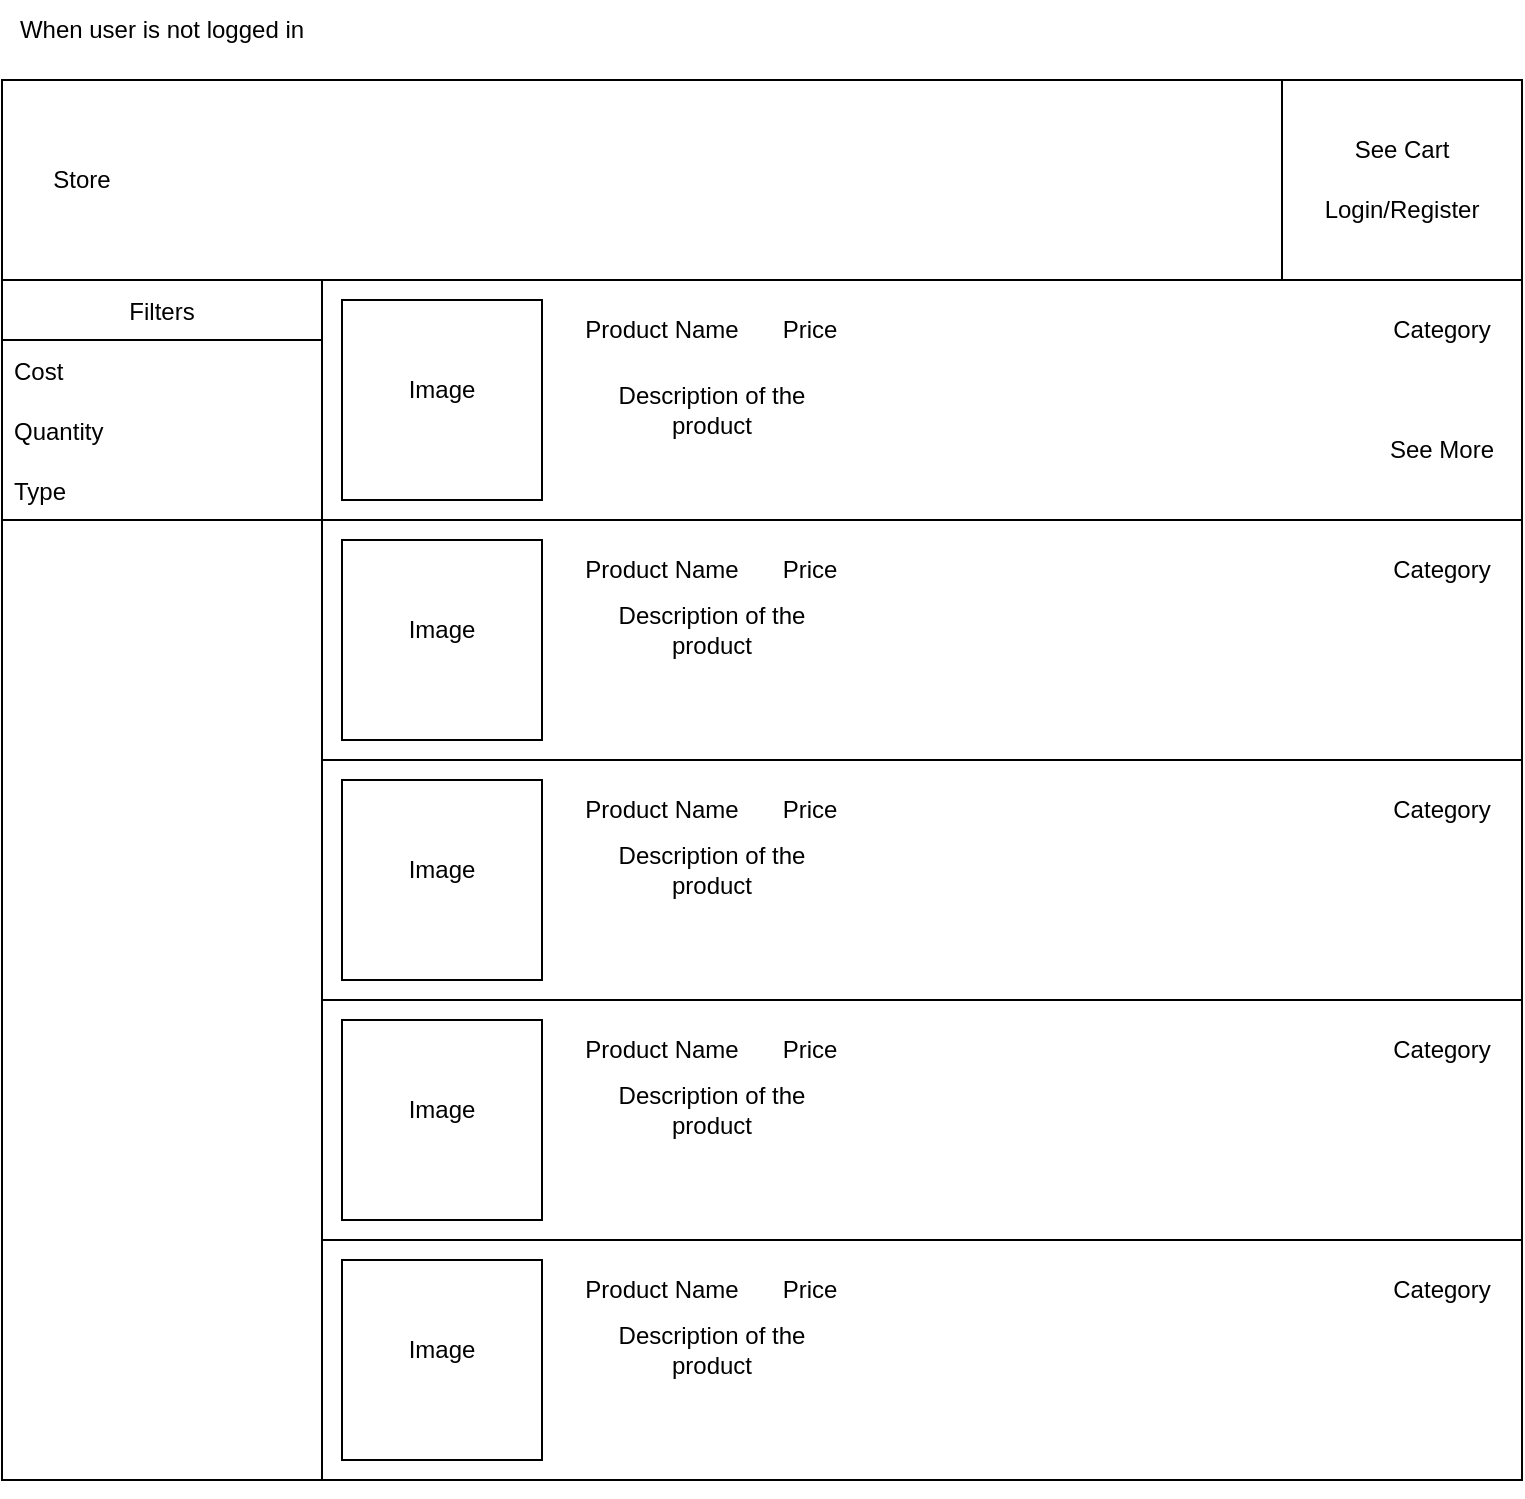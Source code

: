 <mxfile version="16.4.7" type="device" pages="3"><diagram id="kbBj9c4flauDiEma7RhM" name="User not logged in"><mxGraphModel dx="2062" dy="1123" grid="1" gridSize="10" guides="1" tooltips="1" connect="1" arrows="1" fold="1" page="1" pageScale="1" pageWidth="827" pageHeight="1169" math="0" shadow="0"><root><mxCell id="0"/><mxCell id="1" parent="0"/><mxCell id="T6cM6yQLypxxwyTEzrxs-2" value="" style="rounded=0;whiteSpace=wrap;html=1;" vertex="1" parent="1"><mxGeometry x="40" y="120" width="760" height="680" as="geometry"/></mxCell><mxCell id="T6cM6yQLypxxwyTEzrxs-3" value="" style="rounded=0;whiteSpace=wrap;html=1;" vertex="1" parent="1"><mxGeometry x="40" y="120" width="760" height="100" as="geometry"/></mxCell><mxCell id="T6cM6yQLypxxwyTEzrxs-4" value="" style="rounded=0;whiteSpace=wrap;html=1;" vertex="1" parent="1"><mxGeometry x="680" y="120" width="120" height="100" as="geometry"/></mxCell><mxCell id="T6cM6yQLypxxwyTEzrxs-5" value="See Cart" style="text;html=1;strokeColor=none;fillColor=none;align=center;verticalAlign=middle;whiteSpace=wrap;rounded=0;" vertex="1" parent="1"><mxGeometry x="710" y="140" width="60" height="30" as="geometry"/></mxCell><mxCell id="T6cM6yQLypxxwyTEzrxs-6" value="Store" style="text;html=1;strokeColor=none;fillColor=none;align=center;verticalAlign=middle;whiteSpace=wrap;rounded=0;" vertex="1" parent="1"><mxGeometry x="50" y="155" width="60" height="30" as="geometry"/></mxCell><mxCell id="T6cM6yQLypxxwyTEzrxs-7" value="When user is not logged in" style="text;html=1;strokeColor=none;fillColor=none;align=center;verticalAlign=middle;whiteSpace=wrap;rounded=0;" vertex="1" parent="1"><mxGeometry x="40" y="80" width="160" height="30" as="geometry"/></mxCell><mxCell id="T6cM6yQLypxxwyTEzrxs-8" value="" style="rounded=0;whiteSpace=wrap;html=1;" vertex="1" parent="1"><mxGeometry x="40" y="220" width="160" height="600" as="geometry"/></mxCell><mxCell id="T6cM6yQLypxxwyTEzrxs-10" value="Filters" style="swimlane;fontStyle=0;childLayout=stackLayout;horizontal=1;startSize=30;horizontalStack=0;resizeParent=1;resizeParentMax=0;resizeLast=0;collapsible=1;marginBottom=0;" vertex="1" parent="1"><mxGeometry x="40" y="220" width="160" height="120" as="geometry"><mxRectangle x="40" y="220" width="70" height="30" as="alternateBounds"/></mxGeometry></mxCell><mxCell id="T6cM6yQLypxxwyTEzrxs-11" value="Cost" style="text;strokeColor=none;fillColor=none;align=left;verticalAlign=middle;spacingLeft=4;spacingRight=4;overflow=hidden;points=[[0,0.5],[1,0.5]];portConstraint=eastwest;rotatable=0;" vertex="1" parent="T6cM6yQLypxxwyTEzrxs-10"><mxGeometry y="30" width="160" height="30" as="geometry"/></mxCell><mxCell id="T6cM6yQLypxxwyTEzrxs-12" value="Quantity" style="text;strokeColor=none;fillColor=none;align=left;verticalAlign=middle;spacingLeft=4;spacingRight=4;overflow=hidden;points=[[0,0.5],[1,0.5]];portConstraint=eastwest;rotatable=0;" vertex="1" parent="T6cM6yQLypxxwyTEzrxs-10"><mxGeometry y="60" width="160" height="30" as="geometry"/></mxCell><mxCell id="T6cM6yQLypxxwyTEzrxs-13" value="Type" style="text;strokeColor=none;fillColor=none;align=left;verticalAlign=middle;spacingLeft=4;spacingRight=4;overflow=hidden;points=[[0,0.5],[1,0.5]];portConstraint=eastwest;rotatable=0;" vertex="1" parent="T6cM6yQLypxxwyTEzrxs-10"><mxGeometry y="90" width="160" height="30" as="geometry"/></mxCell><mxCell id="T6cM6yQLypxxwyTEzrxs-14" value="" style="rounded=0;whiteSpace=wrap;html=1;" vertex="1" parent="1"><mxGeometry x="200" y="220" width="600" height="120" as="geometry"/></mxCell><mxCell id="T6cM6yQLypxxwyTEzrxs-15" value="" style="whiteSpace=wrap;html=1;aspect=fixed;" vertex="1" parent="1"><mxGeometry x="210" y="230" width="100" height="100" as="geometry"/></mxCell><mxCell id="T6cM6yQLypxxwyTEzrxs-16" value="Product Name" style="text;html=1;strokeColor=none;fillColor=none;align=center;verticalAlign=middle;whiteSpace=wrap;rounded=0;" vertex="1" parent="1"><mxGeometry x="320" y="230" width="100" height="30" as="geometry"/></mxCell><mxCell id="T6cM6yQLypxxwyTEzrxs-17" value="Image" style="text;html=1;strokeColor=none;fillColor=none;align=center;verticalAlign=middle;whiteSpace=wrap;rounded=0;" vertex="1" parent="1"><mxGeometry x="230" y="260" width="60" height="30" as="geometry"/></mxCell><mxCell id="T6cM6yQLypxxwyTEzrxs-18" value="Price" style="text;html=1;strokeColor=none;fillColor=none;align=center;verticalAlign=middle;whiteSpace=wrap;rounded=0;" vertex="1" parent="1"><mxGeometry x="414" y="230" width="60" height="30" as="geometry"/></mxCell><mxCell id="T6cM6yQLypxxwyTEzrxs-19" value="Description of the product" style="text;html=1;strokeColor=none;fillColor=none;align=center;verticalAlign=middle;whiteSpace=wrap;rounded=0;" vertex="1" parent="1"><mxGeometry x="330" y="270" width="130" height="30" as="geometry"/></mxCell><mxCell id="T6cM6yQLypxxwyTEzrxs-20" value="Category" style="text;html=1;strokeColor=none;fillColor=none;align=center;verticalAlign=middle;whiteSpace=wrap;rounded=0;" vertex="1" parent="1"><mxGeometry x="730" y="230" width="60" height="30" as="geometry"/></mxCell><mxCell id="T6cM6yQLypxxwyTEzrxs-21" value="" style="rounded=0;whiteSpace=wrap;html=1;" vertex="1" parent="1"><mxGeometry x="200" y="340" width="600" height="120" as="geometry"/></mxCell><mxCell id="T6cM6yQLypxxwyTEzrxs-22" value="" style="whiteSpace=wrap;html=1;aspect=fixed;" vertex="1" parent="1"><mxGeometry x="210" y="350" width="100" height="100" as="geometry"/></mxCell><mxCell id="T6cM6yQLypxxwyTEzrxs-23" value="Product Name" style="text;html=1;strokeColor=none;fillColor=none;align=center;verticalAlign=middle;whiteSpace=wrap;rounded=0;" vertex="1" parent="1"><mxGeometry x="320" y="350" width="100" height="30" as="geometry"/></mxCell><mxCell id="T6cM6yQLypxxwyTEzrxs-24" value="Image" style="text;html=1;strokeColor=none;fillColor=none;align=center;verticalAlign=middle;whiteSpace=wrap;rounded=0;" vertex="1" parent="1"><mxGeometry x="230" y="380" width="60" height="30" as="geometry"/></mxCell><mxCell id="T6cM6yQLypxxwyTEzrxs-25" value="Price" style="text;html=1;strokeColor=none;fillColor=none;align=center;verticalAlign=middle;whiteSpace=wrap;rounded=0;" vertex="1" parent="1"><mxGeometry x="414" y="350" width="60" height="30" as="geometry"/></mxCell><mxCell id="T6cM6yQLypxxwyTEzrxs-26" value="Description of the product" style="text;html=1;strokeColor=none;fillColor=none;align=center;verticalAlign=middle;whiteSpace=wrap;rounded=0;" vertex="1" parent="1"><mxGeometry x="330" y="380" width="130" height="30" as="geometry"/></mxCell><mxCell id="T6cM6yQLypxxwyTEzrxs-27" value="Category" style="text;html=1;strokeColor=none;fillColor=none;align=center;verticalAlign=middle;whiteSpace=wrap;rounded=0;" vertex="1" parent="1"><mxGeometry x="730" y="350" width="60" height="30" as="geometry"/></mxCell><mxCell id="T6cM6yQLypxxwyTEzrxs-28" value="" style="rounded=0;whiteSpace=wrap;html=1;" vertex="1" parent="1"><mxGeometry x="200" y="460" width="600" height="120" as="geometry"/></mxCell><mxCell id="T6cM6yQLypxxwyTEzrxs-29" value="" style="whiteSpace=wrap;html=1;aspect=fixed;" vertex="1" parent="1"><mxGeometry x="210" y="470" width="100" height="100" as="geometry"/></mxCell><mxCell id="T6cM6yQLypxxwyTEzrxs-30" value="Product Name" style="text;html=1;strokeColor=none;fillColor=none;align=center;verticalAlign=middle;whiteSpace=wrap;rounded=0;" vertex="1" parent="1"><mxGeometry x="320" y="470" width="100" height="30" as="geometry"/></mxCell><mxCell id="T6cM6yQLypxxwyTEzrxs-31" value="Image" style="text;html=1;strokeColor=none;fillColor=none;align=center;verticalAlign=middle;whiteSpace=wrap;rounded=0;" vertex="1" parent="1"><mxGeometry x="230" y="500" width="60" height="30" as="geometry"/></mxCell><mxCell id="T6cM6yQLypxxwyTEzrxs-32" value="Price" style="text;html=1;strokeColor=none;fillColor=none;align=center;verticalAlign=middle;whiteSpace=wrap;rounded=0;" vertex="1" parent="1"><mxGeometry x="414" y="470" width="60" height="30" as="geometry"/></mxCell><mxCell id="T6cM6yQLypxxwyTEzrxs-33" value="Description of the product" style="text;html=1;strokeColor=none;fillColor=none;align=center;verticalAlign=middle;whiteSpace=wrap;rounded=0;" vertex="1" parent="1"><mxGeometry x="330" y="500" width="130" height="30" as="geometry"/></mxCell><mxCell id="T6cM6yQLypxxwyTEzrxs-34" value="Category" style="text;html=1;strokeColor=none;fillColor=none;align=center;verticalAlign=middle;whiteSpace=wrap;rounded=0;" vertex="1" parent="1"><mxGeometry x="730" y="470" width="60" height="30" as="geometry"/></mxCell><mxCell id="T6cM6yQLypxxwyTEzrxs-35" value="" style="rounded=0;whiteSpace=wrap;html=1;" vertex="1" parent="1"><mxGeometry x="200" y="580" width="600" height="120" as="geometry"/></mxCell><mxCell id="T6cM6yQLypxxwyTEzrxs-36" value="" style="whiteSpace=wrap;html=1;aspect=fixed;" vertex="1" parent="1"><mxGeometry x="210" y="590" width="100" height="100" as="geometry"/></mxCell><mxCell id="T6cM6yQLypxxwyTEzrxs-37" value="Product Name" style="text;html=1;strokeColor=none;fillColor=none;align=center;verticalAlign=middle;whiteSpace=wrap;rounded=0;" vertex="1" parent="1"><mxGeometry x="320" y="590" width="100" height="30" as="geometry"/></mxCell><mxCell id="T6cM6yQLypxxwyTEzrxs-38" value="Image" style="text;html=1;strokeColor=none;fillColor=none;align=center;verticalAlign=middle;whiteSpace=wrap;rounded=0;" vertex="1" parent="1"><mxGeometry x="230" y="620" width="60" height="30" as="geometry"/></mxCell><mxCell id="T6cM6yQLypxxwyTEzrxs-39" value="Price" style="text;html=1;strokeColor=none;fillColor=none;align=center;verticalAlign=middle;whiteSpace=wrap;rounded=0;" vertex="1" parent="1"><mxGeometry x="414" y="590" width="60" height="30" as="geometry"/></mxCell><mxCell id="T6cM6yQLypxxwyTEzrxs-40" value="Description of the product" style="text;html=1;strokeColor=none;fillColor=none;align=center;verticalAlign=middle;whiteSpace=wrap;rounded=0;" vertex="1" parent="1"><mxGeometry x="330" y="620" width="130" height="30" as="geometry"/></mxCell><mxCell id="T6cM6yQLypxxwyTEzrxs-41" value="Category" style="text;html=1;strokeColor=none;fillColor=none;align=center;verticalAlign=middle;whiteSpace=wrap;rounded=0;" vertex="1" parent="1"><mxGeometry x="730" y="590" width="60" height="30" as="geometry"/></mxCell><mxCell id="T6cM6yQLypxxwyTEzrxs-42" value="" style="rounded=0;whiteSpace=wrap;html=1;" vertex="1" parent="1"><mxGeometry x="200" y="700" width="600" height="120" as="geometry"/></mxCell><mxCell id="T6cM6yQLypxxwyTEzrxs-43" value="" style="whiteSpace=wrap;html=1;aspect=fixed;" vertex="1" parent="1"><mxGeometry x="210" y="710" width="100" height="100" as="geometry"/></mxCell><mxCell id="T6cM6yQLypxxwyTEzrxs-44" value="Product Name" style="text;html=1;strokeColor=none;fillColor=none;align=center;verticalAlign=middle;whiteSpace=wrap;rounded=0;" vertex="1" parent="1"><mxGeometry x="320" y="710" width="100" height="30" as="geometry"/></mxCell><mxCell id="T6cM6yQLypxxwyTEzrxs-45" value="Image" style="text;html=1;strokeColor=none;fillColor=none;align=center;verticalAlign=middle;whiteSpace=wrap;rounded=0;" vertex="1" parent="1"><mxGeometry x="230" y="740" width="60" height="30" as="geometry"/></mxCell><mxCell id="T6cM6yQLypxxwyTEzrxs-46" value="Price" style="text;html=1;strokeColor=none;fillColor=none;align=center;verticalAlign=middle;whiteSpace=wrap;rounded=0;" vertex="1" parent="1"><mxGeometry x="414" y="710" width="60" height="30" as="geometry"/></mxCell><mxCell id="T6cM6yQLypxxwyTEzrxs-47" value="Description of the product" style="text;html=1;strokeColor=none;fillColor=none;align=center;verticalAlign=middle;whiteSpace=wrap;rounded=0;" vertex="1" parent="1"><mxGeometry x="330" y="740" width="130" height="30" as="geometry"/></mxCell><mxCell id="T6cM6yQLypxxwyTEzrxs-48" value="Category" style="text;html=1;strokeColor=none;fillColor=none;align=center;verticalAlign=middle;whiteSpace=wrap;rounded=0;" vertex="1" parent="1"><mxGeometry x="730" y="710" width="60" height="30" as="geometry"/></mxCell><mxCell id="T6cM6yQLypxxwyTEzrxs-49" style="edgeStyle=orthogonalEdgeStyle;rounded=0;orthogonalLoop=1;jettySize=auto;html=1;exitX=0.5;exitY=1;exitDx=0;exitDy=0;" edge="1" parent="1" source="T6cM6yQLypxxwyTEzrxs-42" target="T6cM6yQLypxxwyTEzrxs-42"><mxGeometry relative="1" as="geometry"/></mxCell><mxCell id="pernt0RJTXsRP8yy3oSP-1" value="See More" style="text;html=1;strokeColor=none;fillColor=none;align=center;verticalAlign=middle;whiteSpace=wrap;rounded=0;" vertex="1" parent="1"><mxGeometry x="730" y="290" width="60" height="30" as="geometry"/></mxCell><mxCell id="8hfIHNMFqEQ-Rk01J95j-1" value="Login/Register" style="text;html=1;strokeColor=none;fillColor=none;align=center;verticalAlign=middle;whiteSpace=wrap;rounded=0;" vertex="1" parent="1"><mxGeometry x="710" y="170" width="60" height="30" as="geometry"/></mxCell></root></mxGraphModel></diagram><diagram id="ijyqR4c72sk5oWR8B8ET" name="Cart"><mxGraphModel dx="2062" dy="1123" grid="1" gridSize="10" guides="1" tooltips="1" connect="1" arrows="1" fold="1" page="1" pageScale="1" pageWidth="827" pageHeight="1169" math="0" shadow="0"><root><mxCell id="-lHn2qFv4D-3Qm2auxav-0"/><mxCell id="-lHn2qFv4D-3Qm2auxav-1" parent="-lHn2qFv4D-3Qm2auxav-0"/><mxCell id="-lHn2qFv4D-3Qm2auxav-2" value="" style="rounded=0;whiteSpace=wrap;html=1;" vertex="1" parent="-lHn2qFv4D-3Qm2auxav-1"><mxGeometry x="160" y="120" width="640" height="760" as="geometry"/></mxCell><mxCell id="-lHn2qFv4D-3Qm2auxav-3" value="" style="rounded=0;whiteSpace=wrap;html=1;" vertex="1" parent="-lHn2qFv4D-3Qm2auxav-1"><mxGeometry x="160" y="120" width="640" height="90" as="geometry"/></mxCell><mxCell id="Kw6_Da5Y3WXj1dfBUSEL-0" value="Store logo thing" style="text;html=1;strokeColor=none;fillColor=none;align=center;verticalAlign=middle;whiteSpace=wrap;rounded=0;" vertex="1" parent="-lHn2qFv4D-3Qm2auxav-1"><mxGeometry x="200" y="150" width="60" height="30" as="geometry"/></mxCell><mxCell id="3OG6gQyKkPL750gcgFvc-0" value="" style="rounded=0;whiteSpace=wrap;html=1;" vertex="1" parent="-lHn2qFv4D-3Qm2auxav-1"><mxGeometry x="160" y="210" width="640" height="110" as="geometry"/></mxCell><mxCell id="3OG6gQyKkPL750gcgFvc-2" value="Cart" style="text;html=1;strokeColor=none;fillColor=none;align=center;verticalAlign=middle;whiteSpace=wrap;rounded=0;" vertex="1" parent="-lHn2qFv4D-3Qm2auxav-1"><mxGeometry x="390" y="150" width="60" height="30" as="geometry"/></mxCell><mxCell id="3OG6gQyKkPL750gcgFvc-3" value="Image" style="rounded=0;whiteSpace=wrap;html=1;" vertex="1" parent="-lHn2qFv4D-3Qm2auxav-1"><mxGeometry x="170" y="220" width="120" height="90" as="geometry"/></mxCell><mxCell id="3OG6gQyKkPL750gcgFvc-4" value="Product Name" style="text;html=1;strokeColor=none;fillColor=none;align=center;verticalAlign=middle;whiteSpace=wrap;rounded=0;" vertex="1" parent="-lHn2qFv4D-3Qm2auxav-1"><mxGeometry x="300" y="220" width="60" height="30" as="geometry"/></mxCell><mxCell id="3OG6gQyKkPL750gcgFvc-5" value="Unit Price" style="text;html=1;strokeColor=none;fillColor=none;align=center;verticalAlign=middle;whiteSpace=wrap;rounded=0;" vertex="1" parent="-lHn2qFv4D-3Qm2auxav-1"><mxGeometry x="384" y="250" width="60" height="30" as="geometry"/></mxCell><mxCell id="3OG6gQyKkPL750gcgFvc-7" value="" style="rounded=0;whiteSpace=wrap;html=1;" vertex="1" parent="-lHn2qFv4D-3Qm2auxav-1"><mxGeometry x="444" y="240" width="76" height="50" as="geometry"/></mxCell><mxCell id="3OG6gQyKkPL750gcgFvc-6" value="Number in Cart / Quantity" style="text;html=1;strokeColor=none;fillColor=none;align=center;verticalAlign=middle;whiteSpace=wrap;rounded=0;" vertex="1" parent="-lHn2qFv4D-3Qm2auxav-1"><mxGeometry x="452" y="250" width="60" height="30" as="geometry"/></mxCell><mxCell id="3OG6gQyKkPL750gcgFvc-8" value="Total Price" style="text;html=1;strokeColor=none;fillColor=none;align=center;verticalAlign=middle;whiteSpace=wrap;rounded=0;" vertex="1" parent="-lHn2qFv4D-3Qm2auxav-1"><mxGeometry x="720" y="250" width="60" height="30" as="geometry"/></mxCell><mxCell id="3OG6gQyKkPL750gcgFvc-9" value="" style="rounded=0;whiteSpace=wrap;html=1;" vertex="1" parent="-lHn2qFv4D-3Qm2auxav-1"><mxGeometry x="160" y="320" width="640" height="110" as="geometry"/></mxCell><mxCell id="3OG6gQyKkPL750gcgFvc-10" value="Image" style="rounded=0;whiteSpace=wrap;html=1;" vertex="1" parent="-lHn2qFv4D-3Qm2auxav-1"><mxGeometry x="170" y="330" width="120" height="90" as="geometry"/></mxCell><mxCell id="3OG6gQyKkPL750gcgFvc-11" value="Product Name" style="text;html=1;strokeColor=none;fillColor=none;align=center;verticalAlign=middle;whiteSpace=wrap;rounded=0;" vertex="1" parent="-lHn2qFv4D-3Qm2auxav-1"><mxGeometry x="300" y="330" width="60" height="30" as="geometry"/></mxCell><mxCell id="3OG6gQyKkPL750gcgFvc-12" value="Unit Price" style="text;html=1;strokeColor=none;fillColor=none;align=center;verticalAlign=middle;whiteSpace=wrap;rounded=0;" vertex="1" parent="-lHn2qFv4D-3Qm2auxav-1"><mxGeometry x="384" y="360" width="60" height="30" as="geometry"/></mxCell><mxCell id="3OG6gQyKkPL750gcgFvc-13" value="" style="rounded=0;whiteSpace=wrap;html=1;" vertex="1" parent="-lHn2qFv4D-3Qm2auxav-1"><mxGeometry x="444" y="350" width="76" height="50" as="geometry"/></mxCell><mxCell id="3OG6gQyKkPL750gcgFvc-14" value="Number in Cart / Quantity" style="text;html=1;strokeColor=none;fillColor=none;align=center;verticalAlign=middle;whiteSpace=wrap;rounded=0;" vertex="1" parent="-lHn2qFv4D-3Qm2auxav-1"><mxGeometry x="452" y="360" width="60" height="30" as="geometry"/></mxCell><mxCell id="3OG6gQyKkPL750gcgFvc-15" value="Total Price" style="text;html=1;strokeColor=none;fillColor=none;align=center;verticalAlign=middle;whiteSpace=wrap;rounded=0;" vertex="1" parent="-lHn2qFv4D-3Qm2auxav-1"><mxGeometry x="720" y="360" width="60" height="30" as="geometry"/></mxCell><mxCell id="3OG6gQyKkPL750gcgFvc-16" value="" style="rounded=0;whiteSpace=wrap;html=1;" vertex="1" parent="-lHn2qFv4D-3Qm2auxav-1"><mxGeometry x="160" y="430" width="640" height="110" as="geometry"/></mxCell><mxCell id="3OG6gQyKkPL750gcgFvc-17" value="Image" style="rounded=0;whiteSpace=wrap;html=1;" vertex="1" parent="-lHn2qFv4D-3Qm2auxav-1"><mxGeometry x="170" y="440" width="120" height="90" as="geometry"/></mxCell><mxCell id="3OG6gQyKkPL750gcgFvc-18" value="Product Name" style="text;html=1;strokeColor=none;fillColor=none;align=center;verticalAlign=middle;whiteSpace=wrap;rounded=0;" vertex="1" parent="-lHn2qFv4D-3Qm2auxav-1"><mxGeometry x="300" y="440" width="60" height="30" as="geometry"/></mxCell><mxCell id="3OG6gQyKkPL750gcgFvc-19" value="Unit Price" style="text;html=1;strokeColor=none;fillColor=none;align=center;verticalAlign=middle;whiteSpace=wrap;rounded=0;" vertex="1" parent="-lHn2qFv4D-3Qm2auxav-1"><mxGeometry x="384" y="470" width="60" height="30" as="geometry"/></mxCell><mxCell id="3OG6gQyKkPL750gcgFvc-20" value="" style="rounded=0;whiteSpace=wrap;html=1;" vertex="1" parent="-lHn2qFv4D-3Qm2auxav-1"><mxGeometry x="444" y="460" width="76" height="50" as="geometry"/></mxCell><mxCell id="3OG6gQyKkPL750gcgFvc-21" value="Number in Cart / Quantity" style="text;html=1;strokeColor=none;fillColor=none;align=center;verticalAlign=middle;whiteSpace=wrap;rounded=0;" vertex="1" parent="-lHn2qFv4D-3Qm2auxav-1"><mxGeometry x="452" y="470" width="60" height="30" as="geometry"/></mxCell><mxCell id="3OG6gQyKkPL750gcgFvc-22" value="Total Price" style="text;html=1;strokeColor=none;fillColor=none;align=center;verticalAlign=middle;whiteSpace=wrap;rounded=0;" vertex="1" parent="-lHn2qFv4D-3Qm2auxav-1"><mxGeometry x="720" y="470" width="60" height="30" as="geometry"/></mxCell><mxCell id="3OG6gQyKkPL750gcgFvc-23" value="" style="rounded=0;whiteSpace=wrap;html=1;" vertex="1" parent="-lHn2qFv4D-3Qm2auxav-1"><mxGeometry x="160" y="700" width="640" height="180" as="geometry"/></mxCell><mxCell id="3OG6gQyKkPL750gcgFvc-24" value="Total Price of everything" style="text;html=1;strokeColor=none;fillColor=none;align=center;verticalAlign=middle;whiteSpace=wrap;rounded=0;" vertex="1" parent="-lHn2qFv4D-3Qm2auxav-1"><mxGeometry x="730" y="710" width="60" height="30" as="geometry"/></mxCell><mxCell id="3OG6gQyKkPL750gcgFvc-25" value="Checkout" style="rounded=0;whiteSpace=wrap;html=1;" vertex="1" parent="-lHn2qFv4D-3Qm2auxav-1"><mxGeometry x="610" y="710" width="110" height="30" as="geometry"/></mxCell><mxCell id="3OG6gQyKkPL750gcgFvc-26" value="Breakdown of prices&lt;br&gt;VAT etc." style="rounded=0;whiteSpace=wrap;html=1;" vertex="1" parent="-lHn2qFv4D-3Qm2auxav-1"><mxGeometry x="170" y="710" width="120" height="60" as="geometry"/></mxCell></root></mxGraphModel></diagram><diagram id="JYx7pfBIdlBF0UnT1kKo" name="Item Information"><mxGraphModel dx="2062" dy="1123" grid="1" gridSize="10" guides="1" tooltips="1" connect="1" arrows="1" fold="1" page="1" pageScale="1" pageWidth="827" pageHeight="1169" math="0" shadow="0"><root><mxCell id="9pWV7dKTYd_3BZtsNjgz-0"/><mxCell id="9pWV7dKTYd_3BZtsNjgz-1" parent="9pWV7dKTYd_3BZtsNjgz-0"/><mxCell id="zcYPBsWw2j7rQsXO792E-0" value="" style="rounded=0;whiteSpace=wrap;html=1;" vertex="1" parent="9pWV7dKTYd_3BZtsNjgz-1"><mxGeometry x="40" y="120" width="760" height="480" as="geometry"/></mxCell><mxCell id="zcYPBsWw2j7rQsXO792E-1" value="" style="rounded=0;whiteSpace=wrap;html=1;" vertex="1" parent="9pWV7dKTYd_3BZtsNjgz-1"><mxGeometry x="40" y="120" width="760" height="80" as="geometry"/></mxCell><mxCell id="zcYPBsWw2j7rQsXO792E-3" value="Store logo" style="text;html=1;strokeColor=none;fillColor=none;align=center;verticalAlign=middle;whiteSpace=wrap;rounded=0;" vertex="1" parent="9pWV7dKTYd_3BZtsNjgz-1"><mxGeometry x="60" y="145" width="60" height="30" as="geometry"/></mxCell><mxCell id="zcYPBsWw2j7rQsXO792E-4" value="Cart information" style="rounded=0;whiteSpace=wrap;html=1;" vertex="1" parent="9pWV7dKTYd_3BZtsNjgz-1"><mxGeometry x="660" y="120" width="140" height="80" as="geometry"/></mxCell><mxCell id="zcYPBsWw2j7rQsXO792E-6" value="Image" style="rounded=0;whiteSpace=wrap;html=1;" vertex="1" parent="9pWV7dKTYd_3BZtsNjgz-1"><mxGeometry x="40" y="200" width="290" height="260" as="geometry"/></mxCell><mxCell id="zcYPBsWw2j7rQsXO792E-7" value="Product Name" style="text;html=1;strokeColor=none;fillColor=none;align=center;verticalAlign=middle;whiteSpace=wrap;rounded=0;fontSize=27;" vertex="1" parent="9pWV7dKTYd_3BZtsNjgz-1"><mxGeometry x="340" y="210" width="180" height="70" as="geometry"/></mxCell><mxCell id="zcYPBsWw2j7rQsXO792E-8" value="&lt;font style=&quot;font-size: 12px&quot;&gt;Product Description&lt;/font&gt;" style="text;html=1;strokeColor=none;fillColor=none;align=center;verticalAlign=middle;whiteSpace=wrap;rounded=0;fontSize=27;" vertex="1" parent="9pWV7dKTYd_3BZtsNjgz-1"><mxGeometry x="340" y="280" width="180" height="60" as="geometry"/></mxCell><mxCell id="zcYPBsWw2j7rQsXO792E-9" value="" style="rounded=0;whiteSpace=wrap;html=1;fontSize=12;" vertex="1" parent="9pWV7dKTYd_3BZtsNjgz-1"><mxGeometry x="660" y="200" width="140" height="260" as="geometry"/></mxCell><mxCell id="zcYPBsWw2j7rQsXO792E-10" value="Price" style="rounded=0;whiteSpace=wrap;html=1;fontSize=12;" vertex="1" parent="9pWV7dKTYd_3BZtsNjgz-1"><mxGeometry x="660" y="200" width="140" height="60" as="geometry"/></mxCell><mxCell id="zcYPBsWw2j7rQsXO792E-11" value="Add to cart" style="rounded=0;whiteSpace=wrap;html=1;fontSize=12;" vertex="1" parent="9pWV7dKTYd_3BZtsNjgz-1"><mxGeometry x="660" y="380" width="140" height="80" as="geometry"/></mxCell><mxCell id="zcYPBsWw2j7rQsXO792E-12" value="Quantity" style="rounded=0;whiteSpace=wrap;html=1;fontSize=12;" vertex="1" parent="9pWV7dKTYd_3BZtsNjgz-1"><mxGeometry x="660" y="260" width="140" height="60" as="geometry"/></mxCell><mxCell id="zcYPBsWw2j7rQsXO792E-13" value="Sum price" style="rounded=0;whiteSpace=wrap;html=1;fontSize=12;" vertex="1" parent="9pWV7dKTYd_3BZtsNjgz-1"><mxGeometry x="660" y="320" width="140" height="60" as="geometry"/></mxCell><mxCell id="zcYPBsWw2j7rQsXO792E-14" value="Other items in category" style="rounded=0;whiteSpace=wrap;html=1;fontSize=12;" vertex="1" parent="9pWV7dKTYd_3BZtsNjgz-1"><mxGeometry x="40" y="460" width="760" height="140" as="geometry"/></mxCell></root></mxGraphModel></diagram></mxfile>